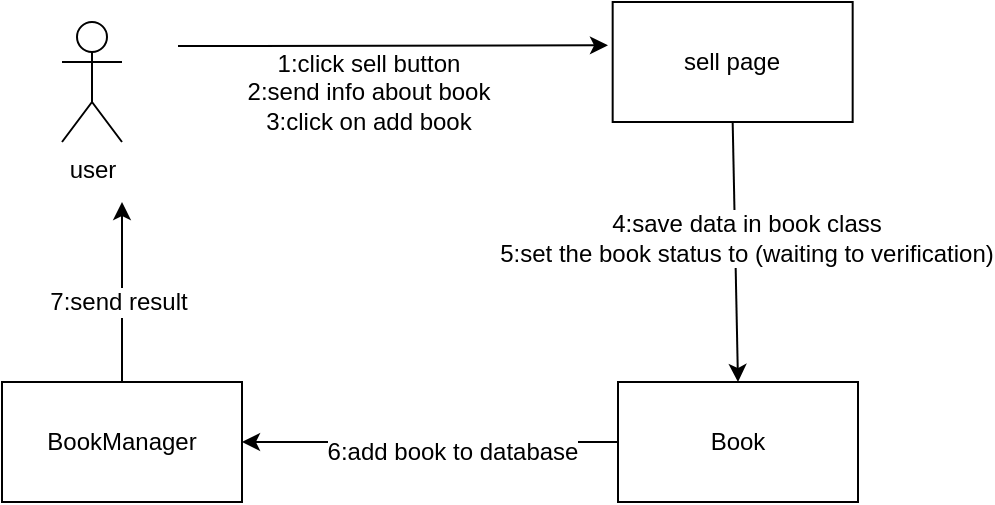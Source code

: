 <mxfile version="10.6.8" type="github"><diagram id="P_jgdUaZR1RVqcQm-a9g" name="Page-1"><mxGraphModel dx="552" dy="313" grid="1" gridSize="10" guides="1" tooltips="1" connect="1" arrows="1" fold="1" page="1" pageScale="1" pageWidth="850" pageHeight="1100" math="0" shadow="0"><root><mxCell id="0"/><mxCell id="1" parent="0"/><mxCell id="UM8ym-IgfjdPIe8oFEqV-6" value="&lt;span&gt;BookManager&lt;/span&gt;" style="rounded=0;whiteSpace=wrap;html=1;" parent="1" vertex="1"><mxGeometry x="194" y="325" width="120" height="60" as="geometry"/></mxCell><mxCell id="thiteDryas06LAbmuQ3Z-4" value="sell page" style="rounded=0;whiteSpace=wrap;html=1;" parent="1" vertex="1"><mxGeometry x="499.333" y="135" width="120" height="60" as="geometry"/></mxCell><mxCell id="yu1rxyuQvU_Fqf-YmgFd-3" value="Book" style="rounded=0;whiteSpace=wrap;html=1;" parent="1" vertex="1"><mxGeometry x="502" y="325" width="120" height="60" as="geometry"/></mxCell><mxCell id="yu1rxyuQvU_Fqf-YmgFd-12" value="" style="endArrow=classic;html=1;exitX=0;exitY=0.5;exitDx=0;exitDy=0;entryX=1;entryY=0.5;entryDx=0;entryDy=0;" parent="1" edge="1" target="UM8ym-IgfjdPIe8oFEqV-6" source="yu1rxyuQvU_Fqf-YmgFd-3"><mxGeometry width="50" height="50" relative="1" as="geometry"><mxPoint x="395" y="455" as="sourcePoint"/><mxPoint x="515" y="455" as="targetPoint"/></mxGeometry></mxCell><mxCell id="yu1rxyuQvU_Fqf-YmgFd-13" value="6:add book to database&lt;br&gt;" style="text;html=1;resizable=0;points=[];align=center;verticalAlign=middle;labelBackgroundColor=#ffffff;" parent="yu1rxyuQvU_Fqf-YmgFd-12" vertex="1" connectable="0"><mxGeometry x="-0.118" y="5" relative="1" as="geometry"><mxPoint as="offset"/></mxGeometry></mxCell><mxCell id="yu1rxyuQvU_Fqf-YmgFd-16" value="" style="endArrow=classic;html=1;exitX=0.5;exitY=0;exitDx=0;exitDy=0;" parent="1" edge="1" source="UM8ym-IgfjdPIe8oFEqV-6"><mxGeometry width="50" height="50" relative="1" as="geometry"><mxPoint x="661.5" y="405" as="sourcePoint"/><mxPoint x="254" y="235" as="targetPoint"/></mxGeometry></mxCell><mxCell id="yu1rxyuQvU_Fqf-YmgFd-17" value="7:send result" style="text;html=1;resizable=0;points=[];align=center;verticalAlign=middle;labelBackgroundColor=#ffffff;" parent="yu1rxyuQvU_Fqf-YmgFd-16" vertex="1" connectable="0"><mxGeometry x="-0.118" y="5" relative="1" as="geometry"><mxPoint x="3" y="-0.5" as="offset"/></mxGeometry></mxCell><mxCell id="rurtt2OR_hbLGLQkqQRU-1" value="user" style="shape=umlActor;verticalLabelPosition=bottom;labelBackgroundColor=#ffffff;verticalAlign=top;html=1;outlineConnect=0;" vertex="1" parent="1"><mxGeometry x="224" y="145" width="30" height="60" as="geometry"/></mxCell><mxCell id="rurtt2OR_hbLGLQkqQRU-4" value="" style="endArrow=classic;html=1;" edge="1" parent="1"><mxGeometry width="50" height="50" relative="1" as="geometry"><mxPoint x="282" y="157" as="sourcePoint"/><mxPoint x="497" y="156.667" as="targetPoint"/></mxGeometry></mxCell><mxCell id="rurtt2OR_hbLGLQkqQRU-5" value="1:click sell button&lt;br&gt;&lt;span&gt;2:send info about book&lt;br&gt;&lt;/span&gt;&lt;span&gt;3:click on add book&lt;/span&gt;&lt;br&gt;" style="text;html=1;resizable=0;points=[];align=center;verticalAlign=middle;labelBackgroundColor=#ffffff;" vertex="1" connectable="0" parent="rurtt2OR_hbLGLQkqQRU-4"><mxGeometry x="-0.118" y="5" relative="1" as="geometry"><mxPoint y="28" as="offset"/></mxGeometry></mxCell><mxCell id="rurtt2OR_hbLGLQkqQRU-12" value="" style="endArrow=classic;html=1;exitX=0.5;exitY=1;exitDx=0;exitDy=0;" edge="1" parent="1" source="thiteDryas06LAbmuQ3Z-4"><mxGeometry width="50" height="50" relative="1" as="geometry"><mxPoint x="405.5" y="305.5" as="sourcePoint"/><mxPoint x="562" y="325" as="targetPoint"/></mxGeometry></mxCell><mxCell id="rurtt2OR_hbLGLQkqQRU-13" value="4:save data&amp;nbsp;in book class&lt;br&gt;5:set the book status to&amp;nbsp;(waiting to verification)&lt;br&gt;" style="text;html=1;resizable=0;points=[];align=center;verticalAlign=middle;labelBackgroundColor=#ffffff;" vertex="1" connectable="0" parent="rurtt2OR_hbLGLQkqQRU-12"><mxGeometry x="-0.118" y="5" relative="1" as="geometry"><mxPoint as="offset"/></mxGeometry></mxCell></root></mxGraphModel></diagram></mxfile>